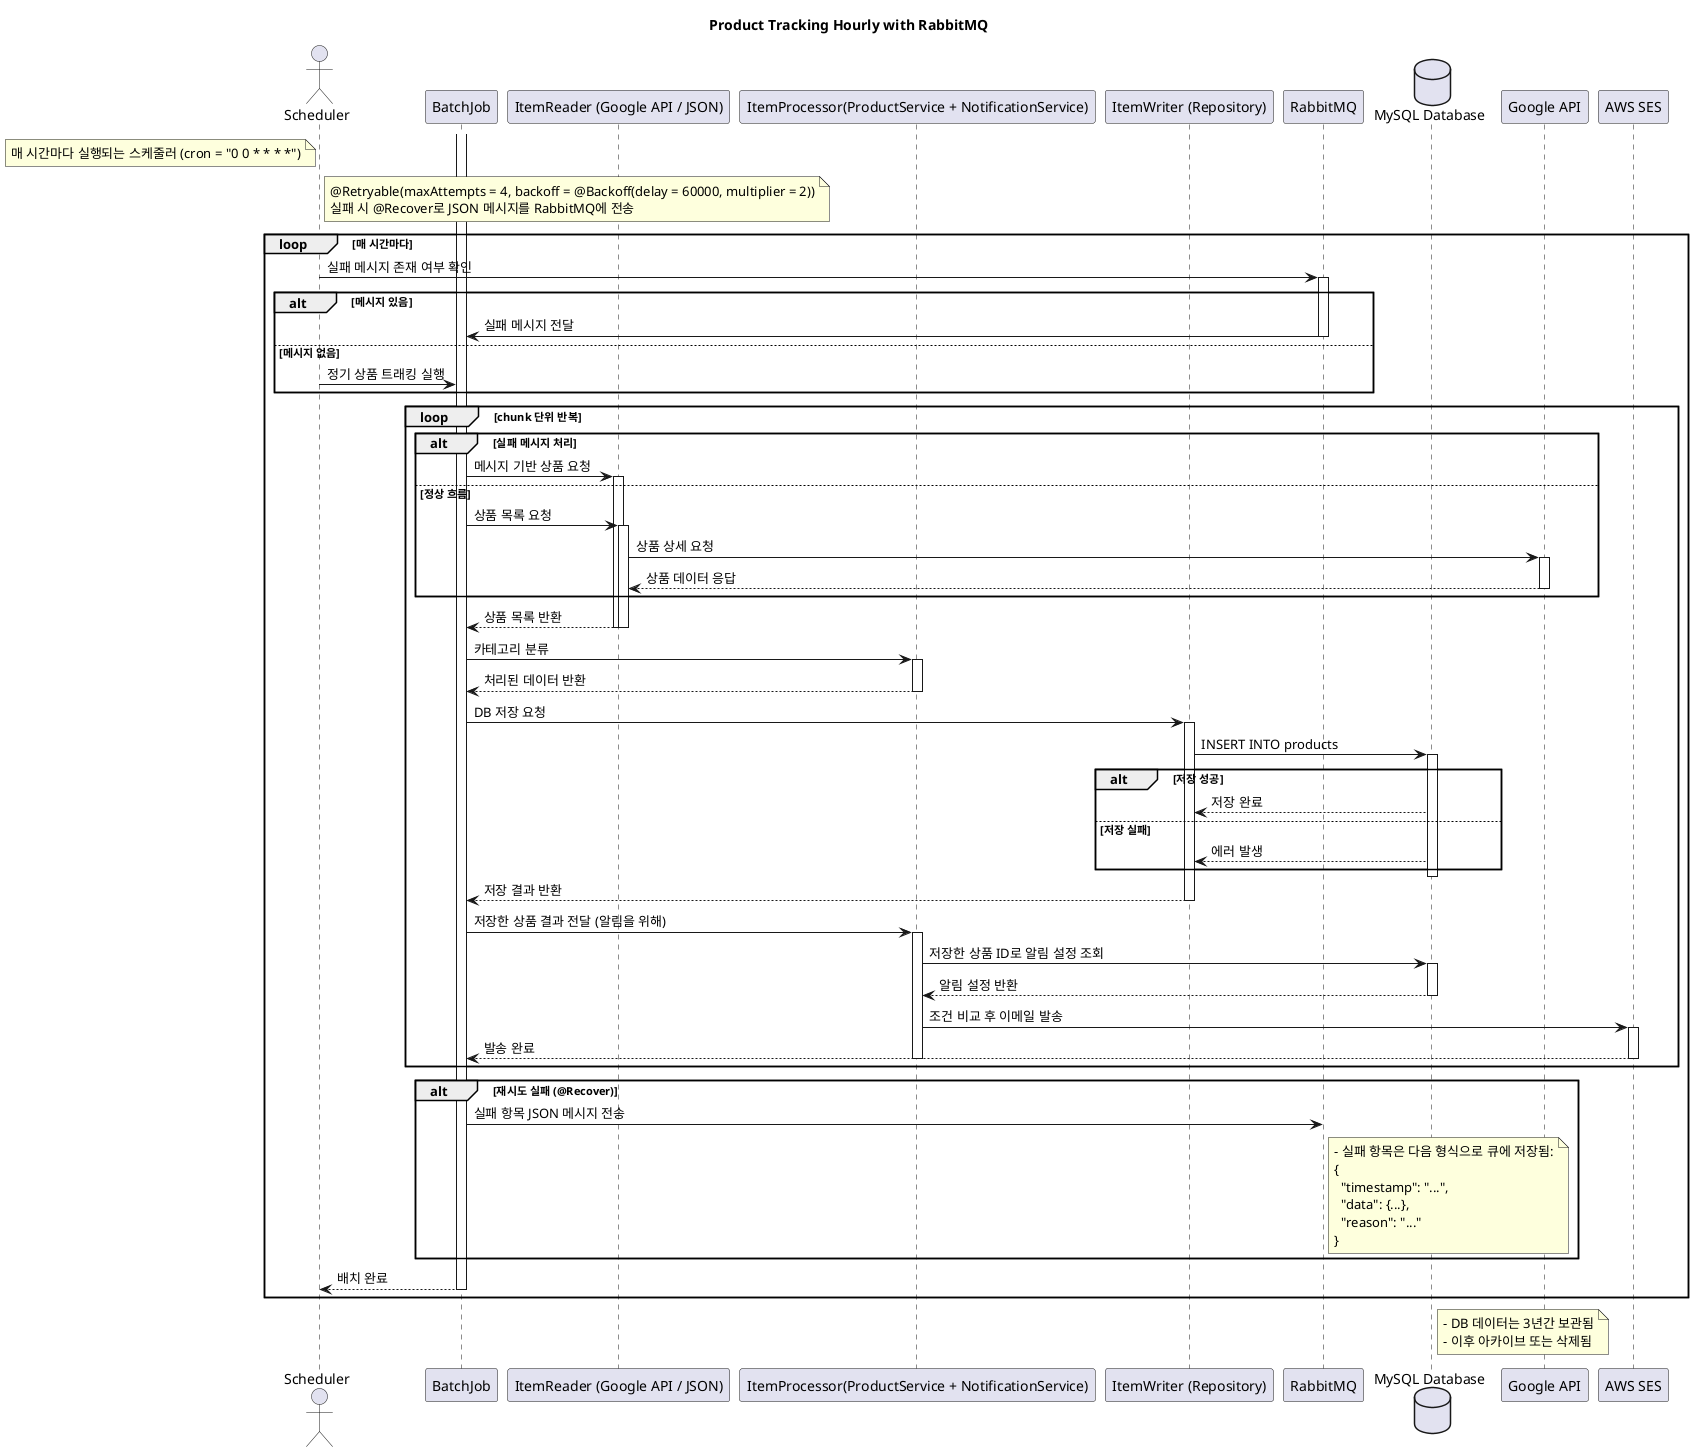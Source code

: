 @startuml
title "Product Tracking Hourly with RabbitMQ"

actor Scheduler
participant "BatchJob" as Batch
participant "ItemReader (Google API / JSON)" as Reader
participant "ItemProcessor(ProductService + NotificationService)" as Processor
participant "ItemWriter (Repository)" as Writer
participant "RabbitMQ" as MQ
database "MySQL Database" as MySQLDB
participant "Google API" as GoogleAPI
participant "AWS SES" as SES

note left of Scheduler
  매 시간마다 실행되는 스케줄러 (cron = "0 0 * * * *")
end note

note right of Scheduler
  @Retryable(maxAttempts = 4, backoff = @Backoff(delay = 60000, multiplier = 2))
  실패 시 @Recover로 JSON 메시지를 RabbitMQ에 전송
end note

loop 매 시간마다
    Scheduler -> MQ : 실패 메시지 존재 여부 확인
    activate MQ
    alt 메시지 있음
        MQ -> Batch : 실패 메시지 전달
        deactivate MQ
    else 메시지 없음
        Scheduler -> Batch : 정기 상품 트래킹 실행
    end alt
    activate Batch

    loop chunk 단위 반복
        alt 실패 메시지 처리
            Batch -> Reader : 메시지 기반 상품 요청
            activate Reader
        else 정상 흐름
            Batch -> Reader : 상품 목록 요청
            activate Reader

            Reader -> GoogleAPI : 상품 상세 요청
            activate GoogleAPI

            GoogleAPI --> Reader : 상품 데이터 응답
            deactivate GoogleAPI
        end alt

        Reader --> Batch : 상품 목록 반환
        deactivate Reader

        deactivate Reader

        Batch -> Processor : 카테고리 분류
        activate Processor

        Processor --> Batch : 처리된 데이터 반환
        deactivate Processor

        Batch -> Writer : DB 저장 요청
        activate Writer

        Writer -> MySQLDB : INSERT INTO products
        activate MySQLDB

        alt 저장 성공
            MySQLDB --> Writer : 저장 완료
        else 저장 실패
            MySQLDB --> Writer : 에러 발생
        end alt

        deactivate MySQLDB
        Writer --> Batch : 저장 결과 반환
        deactivate Writer

        Batch -> Processor : 저장한 상품 결과 전달 (알림을 위해)
        activate Processor

        Processor -> MySQLDB : 저장한 상품 ID로 알림 설정 조회
        activate MySQLDB

        MySQLDB --> Processor : 알림 설정 반환
        deactivate MySQLDB

        Processor -> SES : 조건 비교 후 이메일 발송
        activate SES

        SES --> Batch : 발송 완료
        deactivate Processor
        deactivate SES
    end loop

    alt 재시도 실패 (@Recover)
        Batch -> MQ : 실패 항목 JSON 메시지 전송
        note right of MQ
          - 실패 항목은 다음 형식으로 큐에 저장됨:
          {
            "timestamp": "...",
            "data": {...},
            "reason": "..."
          }
        end note
    end alt

    Batch --> Scheduler : 배치 완료
    deactivate Batch
end loop

note right of MySQLDB
  - DB 데이터는 3년간 보관됨
  - 이후 아카이브 또는 삭제됨
end note
@enduml
